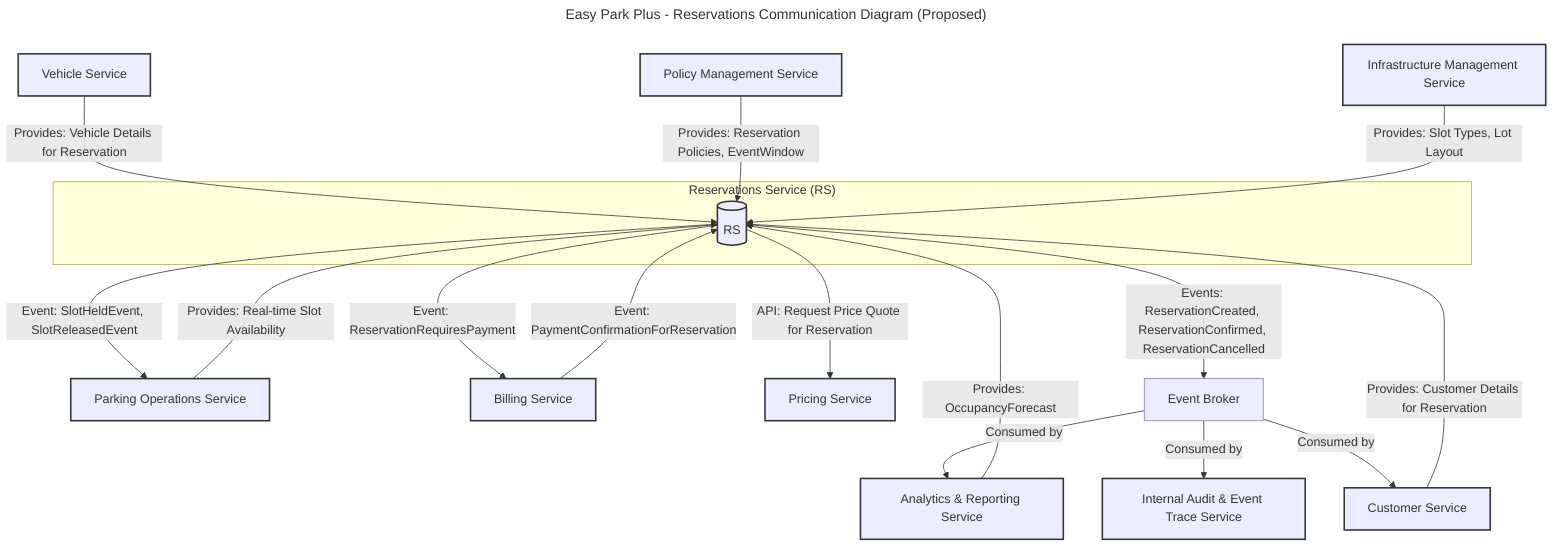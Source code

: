 ---
title: Easy Park Plus - Reservations Communication Diagram (Proposed)
---

graph TD
    subgraph "Reservations Service (RS)"
        RS[(RS)]
    end

    %% Data & Events Consumed by RS
    CS[Customer Service] -->|Provides: Customer Details for Reservation| RS
    VS[Vehicle Service] -->|Provides: Vehicle Details for Reservation| RS
    ARS[Analytics & Reporting Service] -->|Provides: OccupancyForecast| RS
    PMS[Policy Management Service] -->|Provides: Reservation Policies, EventWindow| RS
    IMS[Infrastructure Management Service] -->|Provides: Slot Types, Lot Layout| RS
    POS[Parking Operations Service] -->|Provides: Real-time Slot Availability| RS
    BS[Billing Service] -->|Event: PaymentConfirmationForReservation| RS

    %% Services Called & Events Published by RS
    RS -->|API: Request Price Quote for Reservation| PS[Pricing Service]
    RS -->|Event: ReservationRequiresPayment| BS
    RS -->|Event: SlotHeldEvent, SlotReleasedEvent| POS
    RS -->|Events: ReservationCreated, ReservationConfirmed, ReservationCancelled| EventBroker[Event Broker]

    %% General Event Publishing by RS
    EventBroker -->|Consumed by| ARS
    EventBroker -->|Consumed by| IAETS[Internal Audit & Event Trace Service]
    %% e.g., to notify customer
    EventBroker -->|Consumed by| CS

    classDef service fill:#lightyellow,stroke:#333,stroke-width:2px;
    class RS,CS,VS,PS,BS,PMS,ARS,IMS,POS,IAETS service;
    class EventBroker fill:#lightblue,stroke:#333,stroke-width:2px;